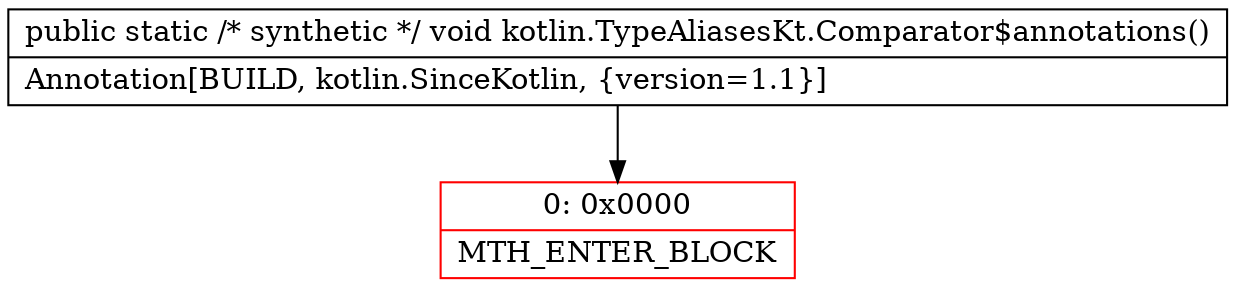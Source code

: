 digraph "CFG forkotlin.TypeAliasesKt.Comparator$annotations()V" {
subgraph cluster_Region_1484268008 {
label = "R(0)";
node [shape=record,color=blue];
}
Node_0 [shape=record,color=red,label="{0\:\ 0x0000|MTH_ENTER_BLOCK\l}"];
MethodNode[shape=record,label="{public static \/* synthetic *\/ void kotlin.TypeAliasesKt.Comparator$annotations()  | Annotation[BUILD, kotlin.SinceKotlin, \{version=1.1\}]\l}"];
MethodNode -> Node_0;
}

